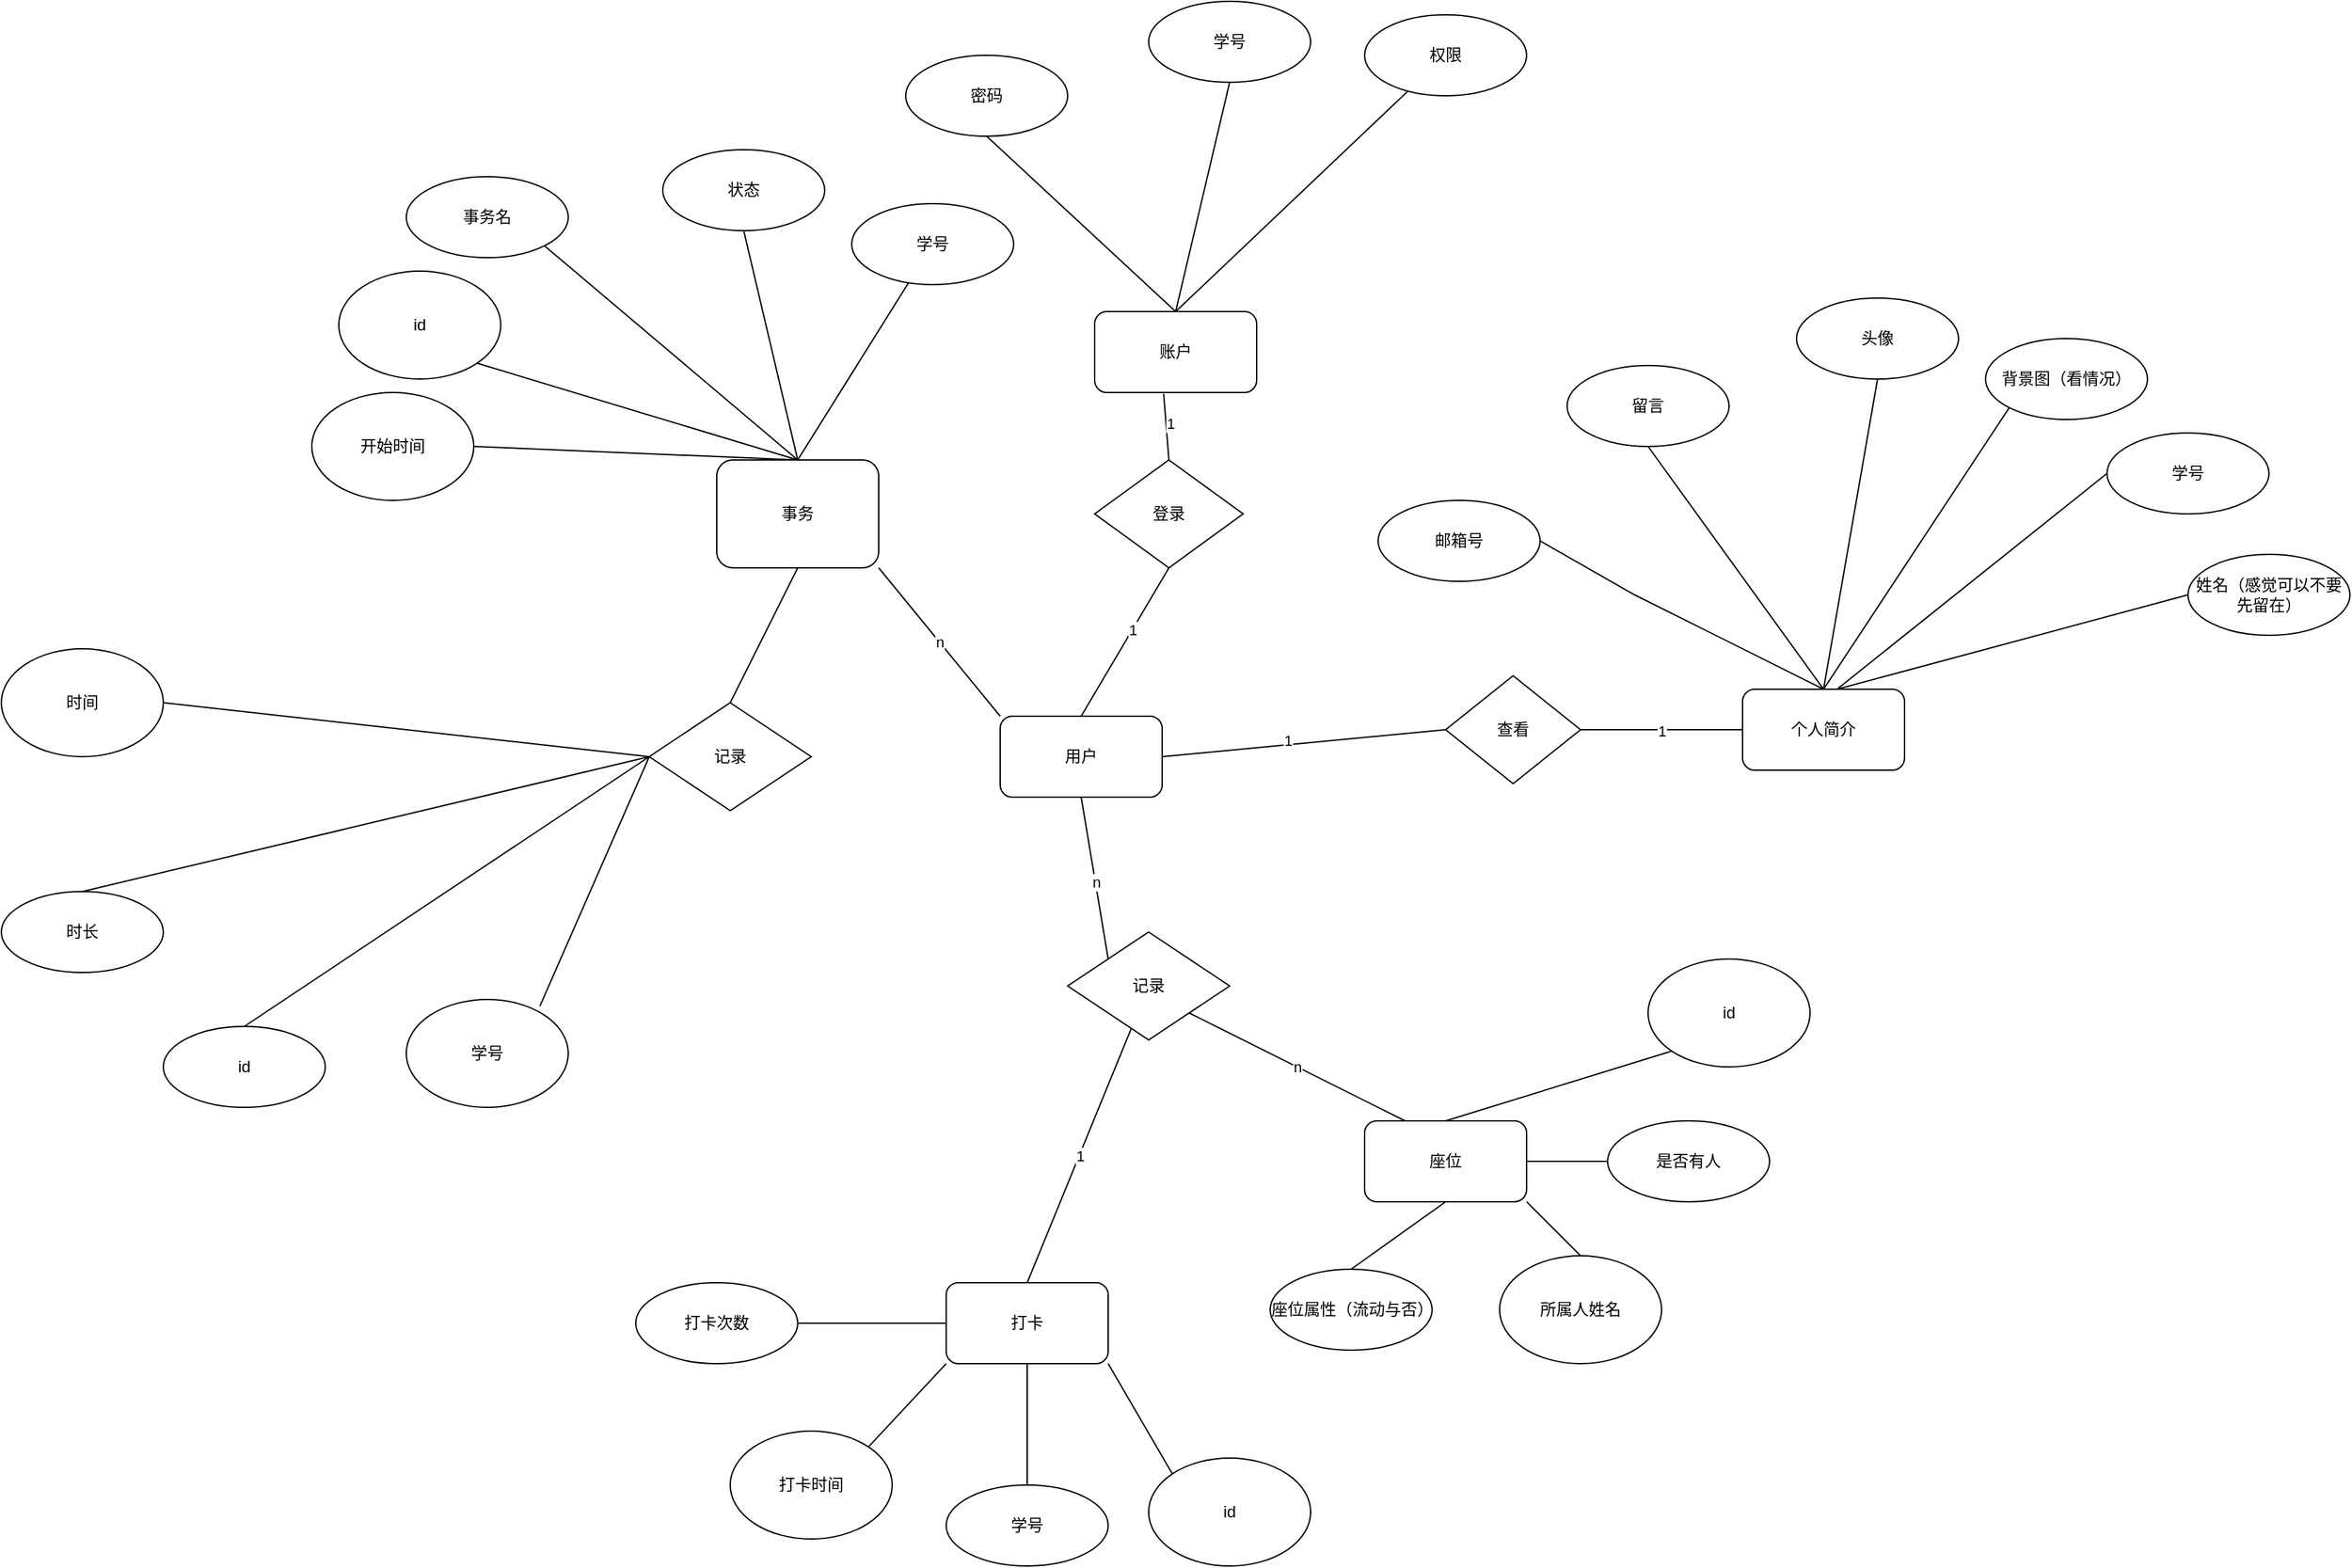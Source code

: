 <mxfile version="21.6.5" type="github">
  <diagram name="第 1 页" id="rWupziSOZfU8qmi8XRSZ">
    <mxGraphModel dx="2261" dy="1925" grid="1" gridSize="10" guides="1" tooltips="1" connect="1" arrows="1" fold="1" page="1" pageScale="1" pageWidth="827" pageHeight="1169" math="0" shadow="0">
      <root>
        <mxCell id="0" />
        <mxCell id="1" parent="0" />
        <mxCell id="KKlexGWPNtD0Kkt-VAXd-3" value="账户" style="whiteSpace=wrap;html=1;rounded=1;" parent="1" vertex="1">
          <mxGeometry x="110" y="-40" width="120" height="60" as="geometry" />
        </mxCell>
        <mxCell id="KKlexGWPNtD0Kkt-VAXd-6" value="个人简介" style="whiteSpace=wrap;html=1;rounded=1;" parent="1" vertex="1">
          <mxGeometry x="590" y="240" width="120" height="60" as="geometry" />
        </mxCell>
        <mxCell id="KKlexGWPNtD0Kkt-VAXd-8" value="座位" style="whiteSpace=wrap;html=1;rounded=1;" parent="1" vertex="1">
          <mxGeometry x="310" y="560" width="120" height="60" as="geometry" />
        </mxCell>
        <mxCell id="KKlexGWPNtD0Kkt-VAXd-10" value="打卡" style="whiteSpace=wrap;html=1;rounded=1;" parent="1" vertex="1">
          <mxGeometry y="680" width="120" height="60" as="geometry" />
        </mxCell>
        <mxCell id="KKlexGWPNtD0Kkt-VAXd-16" value="密码" style="rounded=1;whiteSpace=wrap;html=1;shape=ellipse;perimeter=ellipsePerimeter;" parent="1" vertex="1">
          <mxGeometry x="-30" y="-230" width="120" height="60" as="geometry" />
        </mxCell>
        <mxCell id="KKlexGWPNtD0Kkt-VAXd-17" value="学号" style="rounded=1;whiteSpace=wrap;html=1;shape=ellipse;perimeter=ellipsePerimeter;" parent="1" vertex="1">
          <mxGeometry x="150" y="-270" width="120" height="60" as="geometry" />
        </mxCell>
        <mxCell id="KKlexGWPNtD0Kkt-VAXd-18" value="权限" style="rounded=1;whiteSpace=wrap;html=1;shape=ellipse;perimeter=ellipsePerimeter;" parent="1" vertex="1">
          <mxGeometry x="310" y="-260" width="120" height="60" as="geometry" />
        </mxCell>
        <mxCell id="KKlexGWPNtD0Kkt-VAXd-19" value="姓名（感觉可以不要先留在）" style="rounded=1;whiteSpace=wrap;html=1;shape=ellipse;perimeter=ellipsePerimeter;" parent="1" vertex="1">
          <mxGeometry x="920" y="140" width="120" height="60" as="geometry" />
        </mxCell>
        <mxCell id="KKlexGWPNtD0Kkt-VAXd-20" value="" style="endArrow=none;html=1;rounded=0;exitX=0.5;exitY=0;exitDx=0;exitDy=0;" parent="1" source="KKlexGWPNtD0Kkt-VAXd-3" target="KKlexGWPNtD0Kkt-VAXd-18" edge="1">
          <mxGeometry width="50" height="50" relative="1" as="geometry">
            <mxPoint x="400" y="120" as="sourcePoint" />
            <mxPoint x="450" y="70" as="targetPoint" />
            <Array as="points" />
          </mxGeometry>
        </mxCell>
        <mxCell id="KKlexGWPNtD0Kkt-VAXd-21" value="" style="endArrow=none;html=1;rounded=0;entryX=0;entryY=0.5;entryDx=0;entryDy=0;" parent="1" target="KKlexGWPNtD0Kkt-VAXd-19" edge="1">
          <mxGeometry width="50" height="50" relative="1" as="geometry">
            <mxPoint x="660" y="240" as="sourcePoint" />
            <mxPoint x="450" y="70" as="targetPoint" />
          </mxGeometry>
        </mxCell>
        <mxCell id="KKlexGWPNtD0Kkt-VAXd-22" value="" style="endArrow=none;html=1;rounded=0;entryX=0.5;entryY=1;entryDx=0;entryDy=0;exitX=0.5;exitY=0;exitDx=0;exitDy=0;" parent="1" source="KKlexGWPNtD0Kkt-VAXd-3" target="KKlexGWPNtD0Kkt-VAXd-17" edge="1">
          <mxGeometry width="50" height="50" relative="1" as="geometry">
            <mxPoint x="350" y="-30" as="sourcePoint" />
            <mxPoint x="450" y="70" as="targetPoint" />
          </mxGeometry>
        </mxCell>
        <mxCell id="KKlexGWPNtD0Kkt-VAXd-23" value="" style="endArrow=none;html=1;rounded=0;entryX=0.5;entryY=1;entryDx=0;entryDy=0;exitX=0.5;exitY=0;exitDx=0;exitDy=0;" parent="1" source="KKlexGWPNtD0Kkt-VAXd-3" target="KKlexGWPNtD0Kkt-VAXd-16" edge="1">
          <mxGeometry width="50" height="50" relative="1" as="geometry">
            <mxPoint x="400" y="120" as="sourcePoint" />
            <mxPoint x="450" y="70" as="targetPoint" />
          </mxGeometry>
        </mxCell>
        <mxCell id="KKlexGWPNtD0Kkt-VAXd-24" value="留言" style="rounded=1;whiteSpace=wrap;html=1;shape=ellipse;perimeter=ellipsePerimeter;" parent="1" vertex="1">
          <mxGeometry x="460" width="120" height="60" as="geometry" />
        </mxCell>
        <mxCell id="KKlexGWPNtD0Kkt-VAXd-25" value="头像" style="rounded=1;whiteSpace=wrap;html=1;shape=ellipse;perimeter=ellipsePerimeter;" parent="1" vertex="1">
          <mxGeometry x="630" y="-50" width="120" height="60" as="geometry" />
        </mxCell>
        <mxCell id="KKlexGWPNtD0Kkt-VAXd-26" value="背景图（看情况）" style="rounded=1;whiteSpace=wrap;html=1;shape=ellipse;perimeter=ellipsePerimeter;" parent="1" vertex="1">
          <mxGeometry x="770" y="-20" width="120" height="60" as="geometry" />
        </mxCell>
        <mxCell id="KKlexGWPNtD0Kkt-VAXd-28" value="" style="endArrow=none;html=1;rounded=0;entryX=0.5;entryY=1;entryDx=0;entryDy=0;exitX=0.5;exitY=0;exitDx=0;exitDy=0;" parent="1" source="KKlexGWPNtD0Kkt-VAXd-6" target="KKlexGWPNtD0Kkt-VAXd-24" edge="1">
          <mxGeometry width="50" height="50" relative="1" as="geometry">
            <mxPoint x="400" y="240" as="sourcePoint" />
            <mxPoint x="450" y="190" as="targetPoint" />
          </mxGeometry>
        </mxCell>
        <mxCell id="KKlexGWPNtD0Kkt-VAXd-29" value="" style="endArrow=none;html=1;rounded=0;entryX=0.5;entryY=1;entryDx=0;entryDy=0;" parent="1" target="KKlexGWPNtD0Kkt-VAXd-25" edge="1">
          <mxGeometry width="50" height="50" relative="1" as="geometry">
            <mxPoint x="650" y="240" as="sourcePoint" />
            <mxPoint x="450" y="190" as="targetPoint" />
          </mxGeometry>
        </mxCell>
        <mxCell id="KKlexGWPNtD0Kkt-VAXd-30" value="" style="endArrow=none;html=1;rounded=0;entryX=0;entryY=1;entryDx=0;entryDy=0;exitX=0.5;exitY=0;exitDx=0;exitDy=0;" parent="1" source="KKlexGWPNtD0Kkt-VAXd-6" target="KKlexGWPNtD0Kkt-VAXd-26" edge="1">
          <mxGeometry width="50" height="50" relative="1" as="geometry">
            <mxPoint x="400" y="240" as="sourcePoint" />
            <mxPoint x="450" y="190" as="targetPoint" />
          </mxGeometry>
        </mxCell>
        <mxCell id="KKlexGWPNtD0Kkt-VAXd-31" value="" style="endArrow=none;html=1;rounded=0;entryX=1;entryY=0.5;entryDx=0;entryDy=0;" parent="1" target="KKlexGWPNtD0Kkt-VAXd-32" edge="1">
          <mxGeometry width="50" height="50" relative="1" as="geometry">
            <mxPoint x="650" y="240" as="sourcePoint" />
            <mxPoint x="790" y="230" as="targetPoint" />
            <Array as="points">
              <mxPoint x="510" y="170" />
            </Array>
          </mxGeometry>
        </mxCell>
        <mxCell id="KKlexGWPNtD0Kkt-VAXd-32" value="邮箱号" style="rounded=1;whiteSpace=wrap;html=1;shape=ellipse;perimeter=ellipsePerimeter;" parent="1" vertex="1">
          <mxGeometry x="320" y="100" width="120" height="60" as="geometry" />
        </mxCell>
        <mxCell id="KKlexGWPNtD0Kkt-VAXd-33" value="事务名" style="rounded=1;whiteSpace=wrap;html=1;shape=ellipse;perimeter=ellipsePerimeter;" parent="1" vertex="1">
          <mxGeometry x="-400" y="-140" width="120" height="60" as="geometry" />
        </mxCell>
        <mxCell id="KKlexGWPNtD0Kkt-VAXd-35" value="" style="endArrow=none;html=1;rounded=0;entryX=0;entryY=0.5;entryDx=0;entryDy=0;exitX=1;exitY=0.5;exitDx=0;exitDy=0;" parent="1" source="KKlexGWPNtD0Kkt-VAXd-36" target="KKlexGWPNtD0Kkt-VAXd-10" edge="1">
          <mxGeometry width="50" height="50" relative="1" as="geometry">
            <mxPoint x="-110" y="615" as="sourcePoint" />
            <mxPoint x="450" y="420" as="targetPoint" />
          </mxGeometry>
        </mxCell>
        <mxCell id="KKlexGWPNtD0Kkt-VAXd-36" value="打卡次数" style="rounded=1;whiteSpace=wrap;html=1;shape=ellipse;perimeter=ellipsePerimeter;" parent="1" vertex="1">
          <mxGeometry x="-230" y="680" width="120" height="60" as="geometry" />
        </mxCell>
        <mxCell id="KKlexGWPNtD0Kkt-VAXd-37" value="座位属性（流动与否）" style="rounded=1;whiteSpace=wrap;html=1;shape=ellipse;perimeter=ellipsePerimeter;" parent="1" vertex="1">
          <mxGeometry x="240" y="670" width="120" height="60" as="geometry" />
        </mxCell>
        <mxCell id="KKlexGWPNtD0Kkt-VAXd-38" value="" style="endArrow=none;html=1;rounded=0;entryX=0.5;entryY=1;entryDx=0;entryDy=0;exitX=0.5;exitY=0;exitDx=0;exitDy=0;" parent="1" source="KKlexGWPNtD0Kkt-VAXd-37" target="KKlexGWPNtD0Kkt-VAXd-8" edge="1">
          <mxGeometry width="50" height="50" relative="1" as="geometry">
            <mxPoint x="400" y="710" as="sourcePoint" />
            <mxPoint x="450" y="660" as="targetPoint" />
          </mxGeometry>
        </mxCell>
        <mxCell id="KKlexGWPNtD0Kkt-VAXd-39" value="是否有人" style="rounded=1;whiteSpace=wrap;html=1;shape=ellipse;perimeter=ellipsePerimeter;" parent="1" vertex="1">
          <mxGeometry x="490" y="560" width="120" height="60" as="geometry" />
        </mxCell>
        <mxCell id="KKlexGWPNtD0Kkt-VAXd-40" value="" style="endArrow=none;html=1;rounded=0;entryX=0;entryY=0.5;entryDx=0;entryDy=0;exitX=1;exitY=0.5;exitDx=0;exitDy=0;" parent="1" source="KKlexGWPNtD0Kkt-VAXd-8" target="KKlexGWPNtD0Kkt-VAXd-39" edge="1">
          <mxGeometry width="50" height="50" relative="1" as="geometry">
            <mxPoint x="400" y="710" as="sourcePoint" />
            <mxPoint x="450" y="660" as="targetPoint" />
          </mxGeometry>
        </mxCell>
        <mxCell id="BhJipIXJ8IebH8Mj3Gof-3" value="状态" style="rounded=1;whiteSpace=wrap;html=1;shape=ellipse;perimeter=ellipsePerimeter;" parent="1" vertex="1">
          <mxGeometry x="-210" y="-160" width="120" height="60" as="geometry" />
        </mxCell>
        <mxCell id="BhJipIXJ8IebH8Mj3Gof-7" value="时长" style="rounded=1;whiteSpace=wrap;html=1;shape=ellipse;perimeter=ellipsePerimeter;" parent="1" vertex="1">
          <mxGeometry x="-700" y="390" width="120" height="60" as="geometry" />
        </mxCell>
        <mxCell id="BhJipIXJ8IebH8Mj3Gof-8" value="" style="endArrow=none;html=1;rounded=0;exitX=0.5;exitY=0;exitDx=0;exitDy=0;" parent="1" source="BhJipIXJ8IebH8Mj3Gof-7" edge="1">
          <mxGeometry width="50" height="50" relative="1" as="geometry">
            <mxPoint x="470" y="280" as="sourcePoint" />
            <mxPoint x="-220" y="290" as="targetPoint" />
          </mxGeometry>
        </mxCell>
        <mxCell id="BhJipIXJ8IebH8Mj3Gof-9" value="id" style="rounded=1;whiteSpace=wrap;html=1;shape=ellipse;perimeter=ellipsePerimeter;" parent="1" vertex="1">
          <mxGeometry x="-580" y="490" width="120" height="60" as="geometry" />
        </mxCell>
        <mxCell id="BhJipIXJ8IebH8Mj3Gof-10" value="" style="endArrow=none;html=1;rounded=0;entryX=0;entryY=0.5;entryDx=0;entryDy=0;exitX=0.5;exitY=0;exitDx=0;exitDy=0;" parent="1" source="BhJipIXJ8IebH8Mj3Gof-9" target="qjrPWOW-BFRVvGf2pUXx-13" edge="1">
          <mxGeometry width="50" height="50" relative="1" as="geometry">
            <mxPoint x="470" y="280" as="sourcePoint" />
            <mxPoint x="-450" y="320" as="targetPoint" />
          </mxGeometry>
        </mxCell>
        <mxCell id="BhJipIXJ8IebH8Mj3Gof-11" value="学号" style="rounded=1;whiteSpace=wrap;html=1;shape=ellipse;perimeter=ellipsePerimeter;" parent="1" vertex="1">
          <mxGeometry x="-70" y="-120" width="120" height="60" as="geometry" />
        </mxCell>
        <mxCell id="BhJipIXJ8IebH8Mj3Gof-14" value="学号" style="rounded=1;whiteSpace=wrap;html=1;shape=ellipse;perimeter=ellipsePerimeter;" parent="1" vertex="1">
          <mxGeometry y="830" width="120" height="60" as="geometry" />
        </mxCell>
        <mxCell id="BhJipIXJ8IebH8Mj3Gof-15" value="" style="endArrow=none;html=1;rounded=0;entryX=0.5;entryY=1;entryDx=0;entryDy=0;exitX=0.5;exitY=0;exitDx=0;exitDy=0;" parent="1" source="BhJipIXJ8IebH8Mj3Gof-14" target="KKlexGWPNtD0Kkt-VAXd-10" edge="1">
          <mxGeometry width="50" height="50" relative="1" as="geometry">
            <mxPoint x="470" y="780" as="sourcePoint" />
            <mxPoint x="520" y="730" as="targetPoint" />
          </mxGeometry>
        </mxCell>
        <mxCell id="BhJipIXJ8IebH8Mj3Gof-16" value="学号" style="rounded=1;whiteSpace=wrap;html=1;shape=ellipse;perimeter=ellipsePerimeter;" parent="1" vertex="1">
          <mxGeometry x="860" y="50" width="120" height="60" as="geometry" />
        </mxCell>
        <mxCell id="BhJipIXJ8IebH8Mj3Gof-17" value="" style="endArrow=none;html=1;rounded=0;entryX=0;entryY=0.5;entryDx=0;entryDy=0;" parent="1" target="BhJipIXJ8IebH8Mj3Gof-16" edge="1">
          <mxGeometry width="50" height="50" relative="1" as="geometry">
            <mxPoint x="660" y="240" as="sourcePoint" />
            <mxPoint x="520" y="110" as="targetPoint" />
          </mxGeometry>
        </mxCell>
        <mxCell id="qjrPWOW-BFRVvGf2pUXx-3" value="事务" style="whiteSpace=wrap;html=1;rounded=1;" parent="1" vertex="1">
          <mxGeometry x="-170" y="70" width="120" height="80" as="geometry" />
        </mxCell>
        <mxCell id="qjrPWOW-BFRVvGf2pUXx-8" value="" style="endArrow=none;html=1;rounded=0;entryX=0.5;entryY=1;entryDx=0;entryDy=0;exitX=0.5;exitY=0;exitDx=0;exitDy=0;" parent="1" source="qjrPWOW-BFRVvGf2pUXx-3" target="BhJipIXJ8IebH8Mj3Gof-3" edge="1">
          <mxGeometry width="50" height="50" relative="1" as="geometry">
            <mxPoint x="-180" y="-10" as="sourcePoint" />
            <mxPoint x="210" y="430" as="targetPoint" />
          </mxGeometry>
        </mxCell>
        <mxCell id="qjrPWOW-BFRVvGf2pUXx-10" value="" style="endArrow=none;html=1;rounded=0;exitX=0.5;exitY=0;exitDx=0;exitDy=0;" parent="1" source="qjrPWOW-BFRVvGf2pUXx-3" target="BhJipIXJ8IebH8Mj3Gof-11" edge="1">
          <mxGeometry width="50" height="50" relative="1" as="geometry">
            <mxPoint x="-120" y="30" as="sourcePoint" />
            <mxPoint x="210" y="430" as="targetPoint" />
          </mxGeometry>
        </mxCell>
        <mxCell id="qjrPWOW-BFRVvGf2pUXx-11" value="" style="endArrow=none;html=1;rounded=0;entryX=1;entryY=1;entryDx=0;entryDy=0;exitX=0.5;exitY=0;exitDx=0;exitDy=0;" parent="1" source="qjrPWOW-BFRVvGf2pUXx-3" target="KKlexGWPNtD0Kkt-VAXd-33" edge="1">
          <mxGeometry width="50" height="50" relative="1" as="geometry">
            <mxPoint x="160" y="480" as="sourcePoint" />
            <mxPoint x="210" y="430" as="targetPoint" />
          </mxGeometry>
        </mxCell>
        <mxCell id="qjrPWOW-BFRVvGf2pUXx-13" value="记录" style="rhombus;whiteSpace=wrap;html=1;" parent="1" vertex="1">
          <mxGeometry x="-220" y="250" width="120" height="80" as="geometry" />
        </mxCell>
        <mxCell id="qjrPWOW-BFRVvGf2pUXx-20" value="登录" style="rhombus;whiteSpace=wrap;html=1;" parent="1" vertex="1">
          <mxGeometry x="110" y="70" width="110" height="80" as="geometry" />
        </mxCell>
        <mxCell id="qjrPWOW-BFRVvGf2pUXx-21" value="用户" style="rounded=1;whiteSpace=wrap;html=1;" parent="1" vertex="1">
          <mxGeometry x="40" y="260" width="120" height="60" as="geometry" />
        </mxCell>
        <mxCell id="qjrPWOW-BFRVvGf2pUXx-22" value="" style="endArrow=none;html=1;rounded=0;entryX=0.5;entryY=1;entryDx=0;entryDy=0;exitX=0.5;exitY=0;exitDx=0;exitDy=0;" parent="1" source="qjrPWOW-BFRVvGf2pUXx-21" target="qjrPWOW-BFRVvGf2pUXx-20" edge="1">
          <mxGeometry width="50" height="50" relative="1" as="geometry">
            <mxPoint x="160" y="310" as="sourcePoint" />
            <mxPoint x="210" y="260" as="targetPoint" />
          </mxGeometry>
        </mxCell>
        <mxCell id="qjrPWOW-BFRVvGf2pUXx-40" value="1" style="edgeLabel;html=1;align=center;verticalAlign=middle;resizable=0;points=[];" parent="qjrPWOW-BFRVvGf2pUXx-22" vertex="1" connectable="0">
          <mxGeometry x="0.159" relative="1" as="geometry">
            <mxPoint y="-1" as="offset" />
          </mxGeometry>
        </mxCell>
        <mxCell id="qjrPWOW-BFRVvGf2pUXx-23" value="" style="endArrow=none;html=1;rounded=0;entryX=0.426;entryY=1.017;entryDx=0;entryDy=0;entryPerimeter=0;exitX=0.5;exitY=0;exitDx=0;exitDy=0;" parent="1" source="qjrPWOW-BFRVvGf2pUXx-20" target="KKlexGWPNtD0Kkt-VAXd-3" edge="1">
          <mxGeometry width="50" height="50" relative="1" as="geometry">
            <mxPoint x="160" y="310" as="sourcePoint" />
            <mxPoint x="210" y="260" as="targetPoint" />
          </mxGeometry>
        </mxCell>
        <mxCell id="qjrPWOW-BFRVvGf2pUXx-41" value="1" style="edgeLabel;html=1;align=center;verticalAlign=middle;resizable=0;points=[];" parent="qjrPWOW-BFRVvGf2pUXx-23" vertex="1" connectable="0">
          <mxGeometry x="0.138" y="-3" relative="1" as="geometry">
            <mxPoint y="1" as="offset" />
          </mxGeometry>
        </mxCell>
        <mxCell id="qjrPWOW-BFRVvGf2pUXx-24" value="查看" style="rhombus;whiteSpace=wrap;html=1;" parent="1" vertex="1">
          <mxGeometry x="370" y="230" width="100" height="80" as="geometry" />
        </mxCell>
        <mxCell id="qjrPWOW-BFRVvGf2pUXx-25" value="" style="endArrow=none;html=1;rounded=0;entryX=0;entryY=0.5;entryDx=0;entryDy=0;exitX=1;exitY=0.5;exitDx=0;exitDy=0;" parent="1" source="qjrPWOW-BFRVvGf2pUXx-21" target="qjrPWOW-BFRVvGf2pUXx-24" edge="1">
          <mxGeometry width="50" height="50" relative="1" as="geometry">
            <mxPoint x="160" y="310" as="sourcePoint" />
            <mxPoint x="210" y="260" as="targetPoint" />
          </mxGeometry>
        </mxCell>
        <mxCell id="qjrPWOW-BFRVvGf2pUXx-42" value="1" style="edgeLabel;html=1;align=center;verticalAlign=middle;resizable=0;points=[];" parent="qjrPWOW-BFRVvGf2pUXx-25" vertex="1" connectable="0">
          <mxGeometry x="-0.114" y="3" relative="1" as="geometry">
            <mxPoint as="offset" />
          </mxGeometry>
        </mxCell>
        <mxCell id="qjrPWOW-BFRVvGf2pUXx-26" value="" style="endArrow=none;html=1;rounded=0;entryX=0;entryY=0.5;entryDx=0;entryDy=0;exitX=1;exitY=0.5;exitDx=0;exitDy=0;" parent="1" source="qjrPWOW-BFRVvGf2pUXx-24" target="KKlexGWPNtD0Kkt-VAXd-6" edge="1">
          <mxGeometry width="50" height="50" relative="1" as="geometry">
            <mxPoint x="160" y="310" as="sourcePoint" />
            <mxPoint x="210" y="260" as="targetPoint" />
          </mxGeometry>
        </mxCell>
        <mxCell id="qjrPWOW-BFRVvGf2pUXx-43" value="1" style="edgeLabel;html=1;align=center;verticalAlign=middle;resizable=0;points=[];" parent="qjrPWOW-BFRVvGf2pUXx-26" vertex="1" connectable="0">
          <mxGeometry x="-0.005" y="-1" relative="1" as="geometry">
            <mxPoint as="offset" />
          </mxGeometry>
        </mxCell>
        <mxCell id="qjrPWOW-BFRVvGf2pUXx-30" value="记录" style="rhombus;whiteSpace=wrap;html=1;" parent="1" vertex="1">
          <mxGeometry x="90" y="420" width="120" height="80" as="geometry" />
        </mxCell>
        <mxCell id="qjrPWOW-BFRVvGf2pUXx-34" value="1" style="endArrow=none;html=1;rounded=0;exitX=0.5;exitY=0;exitDx=0;exitDy=0;" parent="1" source="KKlexGWPNtD0Kkt-VAXd-10" target="qjrPWOW-BFRVvGf2pUXx-30" edge="1">
          <mxGeometry width="50" height="50" relative="1" as="geometry">
            <mxPoint x="160" y="450" as="sourcePoint" />
            <mxPoint x="60" y="620.0" as="targetPoint" />
          </mxGeometry>
        </mxCell>
        <mxCell id="qjrPWOW-BFRVvGf2pUXx-36" value="n" style="endArrow=none;html=1;rounded=0;entryX=0.25;entryY=0;entryDx=0;entryDy=0;exitX=1;exitY=1;exitDx=0;exitDy=0;" parent="1" source="qjrPWOW-BFRVvGf2pUXx-30" target="KKlexGWPNtD0Kkt-VAXd-8" edge="1">
          <mxGeometry width="50" height="50" relative="1" as="geometry">
            <mxPoint x="160" y="450" as="sourcePoint" />
            <mxPoint x="210" y="400" as="targetPoint" />
          </mxGeometry>
        </mxCell>
        <mxCell id="qjrPWOW-BFRVvGf2pUXx-38" value="" style="endArrow=none;html=1;rounded=0;entryX=0.5;entryY=1;entryDx=0;entryDy=0;exitX=0;exitY=0;exitDx=0;exitDy=0;" parent="1" source="qjrPWOW-BFRVvGf2pUXx-30" target="qjrPWOW-BFRVvGf2pUXx-21" edge="1">
          <mxGeometry width="50" height="50" relative="1" as="geometry">
            <mxPoint x="120" y="410.0" as="sourcePoint" />
            <mxPoint x="160" y="210" as="targetPoint" />
          </mxGeometry>
        </mxCell>
        <mxCell id="qjrPWOW-BFRVvGf2pUXx-44" value="n" style="edgeLabel;html=1;align=center;verticalAlign=middle;resizable=0;points=[];" parent="qjrPWOW-BFRVvGf2pUXx-38" vertex="1" connectable="0">
          <mxGeometry x="-0.051" y="-1" relative="1" as="geometry">
            <mxPoint x="-1" as="offset" />
          </mxGeometry>
        </mxCell>
        <mxCell id="qjrPWOW-BFRVvGf2pUXx-48" value="开始时间" style="ellipse;whiteSpace=wrap;html=1;" parent="1" vertex="1">
          <mxGeometry x="-470" y="20" width="120" height="80" as="geometry" />
        </mxCell>
        <mxCell id="qjrPWOW-BFRVvGf2pUXx-49" value="" style="endArrow=none;html=1;rounded=0;entryX=0.5;entryY=0;entryDx=0;entryDy=0;exitX=1;exitY=0.5;exitDx=0;exitDy=0;" parent="1" source="qjrPWOW-BFRVvGf2pUXx-48" target="qjrPWOW-BFRVvGf2pUXx-3" edge="1">
          <mxGeometry width="50" height="50" relative="1" as="geometry">
            <mxPoint x="-110" y="180" as="sourcePoint" />
            <mxPoint x="-60" y="130" as="targetPoint" />
          </mxGeometry>
        </mxCell>
        <mxCell id="qjrPWOW-BFRVvGf2pUXx-50" style="edgeStyle=orthogonalEdgeStyle;rounded=0;orthogonalLoop=1;jettySize=auto;html=1;exitX=0.5;exitY=1;exitDx=0;exitDy=0;" parent="1" source="KKlexGWPNtD0Kkt-VAXd-39" target="KKlexGWPNtD0Kkt-VAXd-39" edge="1">
          <mxGeometry relative="1" as="geometry" />
        </mxCell>
        <mxCell id="qjrPWOW-BFRVvGf2pUXx-51" style="edgeStyle=orthogonalEdgeStyle;rounded=0;orthogonalLoop=1;jettySize=auto;html=1;exitX=0.5;exitY=1;exitDx=0;exitDy=0;" parent="1" source="KKlexGWPNtD0Kkt-VAXd-10" target="KKlexGWPNtD0Kkt-VAXd-10" edge="1">
          <mxGeometry relative="1" as="geometry" />
        </mxCell>
        <mxCell id="qjrPWOW-BFRVvGf2pUXx-52" value="n" style="endArrow=none;html=1;rounded=0;entryX=0;entryY=0;entryDx=0;entryDy=0;exitX=1;exitY=1;exitDx=0;exitDy=0;" parent="1" source="qjrPWOW-BFRVvGf2pUXx-3" target="qjrPWOW-BFRVvGf2pUXx-21" edge="1">
          <mxGeometry width="50" height="50" relative="1" as="geometry">
            <mxPoint x="-230" y="90" as="sourcePoint" />
            <mxPoint x="-180" y="40" as="targetPoint" />
          </mxGeometry>
        </mxCell>
        <mxCell id="qjrPWOW-BFRVvGf2pUXx-53" value="" style="endArrow=none;html=1;rounded=0;entryX=0.5;entryY=1;entryDx=0;entryDy=0;exitX=0.5;exitY=0;exitDx=0;exitDy=0;" parent="1" source="qjrPWOW-BFRVvGf2pUXx-13" target="qjrPWOW-BFRVvGf2pUXx-3" edge="1">
          <mxGeometry width="50" height="50" relative="1" as="geometry">
            <mxPoint x="-230" y="90" as="sourcePoint" />
            <mxPoint x="-180" y="40" as="targetPoint" />
          </mxGeometry>
        </mxCell>
        <mxCell id="qjrPWOW-BFRVvGf2pUXx-55" value="时间" style="ellipse;whiteSpace=wrap;html=1;" parent="1" vertex="1">
          <mxGeometry x="-700" y="210" width="120" height="80" as="geometry" />
        </mxCell>
        <mxCell id="qjrPWOW-BFRVvGf2pUXx-56" value="" style="endArrow=none;html=1;rounded=0;entryX=0;entryY=0.5;entryDx=0;entryDy=0;exitX=1;exitY=0.5;exitDx=0;exitDy=0;" parent="1" source="qjrPWOW-BFRVvGf2pUXx-55" target="qjrPWOW-BFRVvGf2pUXx-13" edge="1">
          <mxGeometry width="50" height="50" relative="1" as="geometry">
            <mxPoint x="-230" y="330" as="sourcePoint" />
            <mxPoint x="-180" y="280" as="targetPoint" />
          </mxGeometry>
        </mxCell>
        <mxCell id="qjrPWOW-BFRVvGf2pUXx-57" value="学号" style="ellipse;whiteSpace=wrap;html=1;" parent="1" vertex="1">
          <mxGeometry x="-400" y="470" width="120" height="80" as="geometry" />
        </mxCell>
        <mxCell id="qjrPWOW-BFRVvGf2pUXx-58" value="" style="endArrow=none;html=1;rounded=0;entryX=0;entryY=0.5;entryDx=0;entryDy=0;exitX=0.825;exitY=0.062;exitDx=0;exitDy=0;exitPerimeter=0;" parent="1" source="qjrPWOW-BFRVvGf2pUXx-57" target="qjrPWOW-BFRVvGf2pUXx-13" edge="1">
          <mxGeometry width="50" height="50" relative="1" as="geometry">
            <mxPoint x="-80" y="210" as="sourcePoint" />
            <mxPoint x="-30" y="160" as="targetPoint" />
          </mxGeometry>
        </mxCell>
        <mxCell id="qjrPWOW-BFRVvGf2pUXx-59" value="id" style="ellipse;whiteSpace=wrap;html=1;" parent="1" vertex="1">
          <mxGeometry x="-450" y="-70" width="120" height="80" as="geometry" />
        </mxCell>
        <mxCell id="qjrPWOW-BFRVvGf2pUXx-60" value="" style="endArrow=none;html=1;rounded=0;entryX=1;entryY=1;entryDx=0;entryDy=0;exitX=0.5;exitY=0;exitDx=0;exitDy=0;" parent="1" source="qjrPWOW-BFRVvGf2pUXx-3" target="qjrPWOW-BFRVvGf2pUXx-59" edge="1">
          <mxGeometry width="50" height="50" relative="1" as="geometry">
            <mxPoint x="-80" y="210" as="sourcePoint" />
            <mxPoint x="-30" y="160" as="targetPoint" />
          </mxGeometry>
        </mxCell>
        <mxCell id="qjrPWOW-BFRVvGf2pUXx-61" value="id" style="ellipse;whiteSpace=wrap;html=1;" parent="1" vertex="1">
          <mxGeometry x="520" y="440" width="120" height="80" as="geometry" />
        </mxCell>
        <mxCell id="qjrPWOW-BFRVvGf2pUXx-62" value="" style="endArrow=none;html=1;rounded=0;entryX=0;entryY=1;entryDx=0;entryDy=0;exitX=0.5;exitY=0;exitDx=0;exitDy=0;" parent="1" source="KKlexGWPNtD0Kkt-VAXd-8" target="qjrPWOW-BFRVvGf2pUXx-61" edge="1">
          <mxGeometry width="50" height="50" relative="1" as="geometry">
            <mxPoint x="510" y="450" as="sourcePoint" />
            <mxPoint x="560" y="400" as="targetPoint" />
          </mxGeometry>
        </mxCell>
        <mxCell id="hAZyGr36Gb3hfZE8Al3--1" value="打卡时间" style="ellipse;whiteSpace=wrap;html=1;" vertex="1" parent="1">
          <mxGeometry x="-160" y="790" width="120" height="80" as="geometry" />
        </mxCell>
        <mxCell id="hAZyGr36Gb3hfZE8Al3--2" value="" style="endArrow=none;html=1;rounded=0;entryX=0;entryY=1;entryDx=0;entryDy=0;exitX=1;exitY=0;exitDx=0;exitDy=0;" edge="1" parent="1" source="hAZyGr36Gb3hfZE8Al3--1" target="KKlexGWPNtD0Kkt-VAXd-10">
          <mxGeometry width="50" height="50" relative="1" as="geometry">
            <mxPoint x="290" y="730" as="sourcePoint" />
            <mxPoint x="340" y="680" as="targetPoint" />
          </mxGeometry>
        </mxCell>
        <mxCell id="hAZyGr36Gb3hfZE8Al3--3" value="所属人姓名" style="ellipse;whiteSpace=wrap;html=1;" vertex="1" parent="1">
          <mxGeometry x="410" y="660" width="120" height="80" as="geometry" />
        </mxCell>
        <mxCell id="hAZyGr36Gb3hfZE8Al3--4" value="" style="endArrow=none;html=1;rounded=0;entryX=0.5;entryY=0;entryDx=0;entryDy=0;exitX=1;exitY=1;exitDx=0;exitDy=0;" edge="1" parent="1" source="KKlexGWPNtD0Kkt-VAXd-8" target="hAZyGr36Gb3hfZE8Al3--3">
          <mxGeometry width="50" height="50" relative="1" as="geometry">
            <mxPoint x="290" y="630" as="sourcePoint" />
            <mxPoint x="340" y="580" as="targetPoint" />
          </mxGeometry>
        </mxCell>
        <mxCell id="hAZyGr36Gb3hfZE8Al3--7" value="id" style="ellipse;whiteSpace=wrap;html=1;" vertex="1" parent="1">
          <mxGeometry x="150" y="810" width="120" height="80" as="geometry" />
        </mxCell>
        <mxCell id="hAZyGr36Gb3hfZE8Al3--8" value="" style="endArrow=none;html=1;rounded=0;entryX=0;entryY=0;entryDx=0;entryDy=0;exitX=1;exitY=1;exitDx=0;exitDy=0;" edge="1" parent="1" source="KKlexGWPNtD0Kkt-VAXd-10" target="hAZyGr36Gb3hfZE8Al3--7">
          <mxGeometry width="50" height="50" relative="1" as="geometry">
            <mxPoint x="50" y="730" as="sourcePoint" />
            <mxPoint x="100" y="680" as="targetPoint" />
          </mxGeometry>
        </mxCell>
      </root>
    </mxGraphModel>
  </diagram>
</mxfile>
